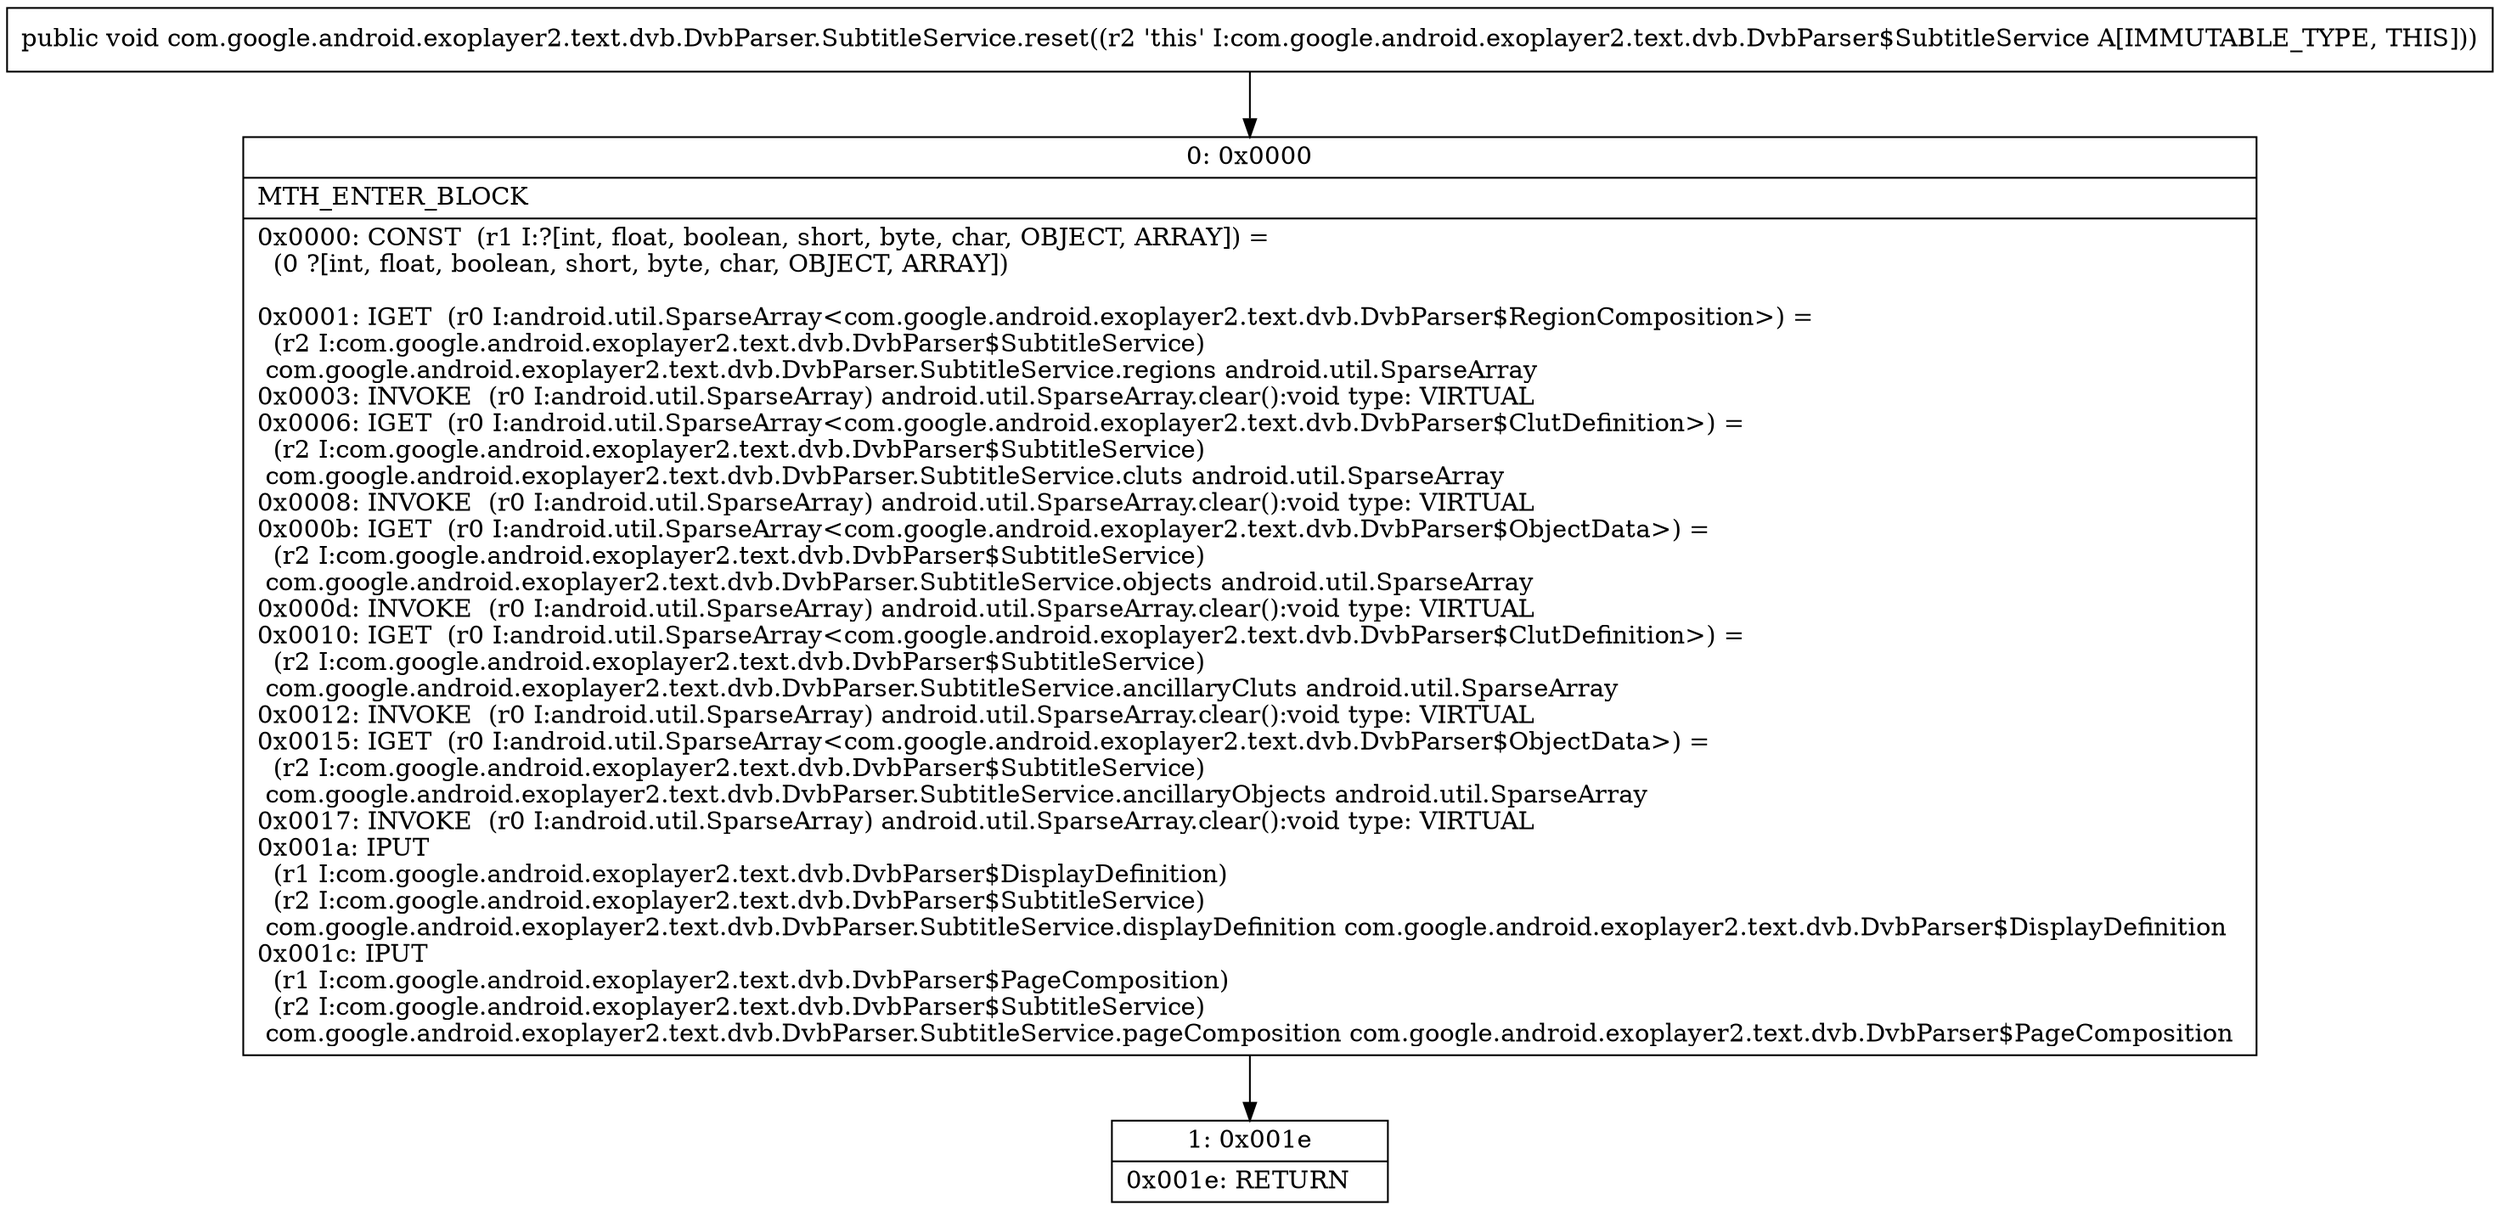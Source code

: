 digraph "CFG forcom.google.android.exoplayer2.text.dvb.DvbParser.SubtitleService.reset()V" {
Node_0 [shape=record,label="{0\:\ 0x0000|MTH_ENTER_BLOCK\l|0x0000: CONST  (r1 I:?[int, float, boolean, short, byte, char, OBJECT, ARRAY]) = \l  (0 ?[int, float, boolean, short, byte, char, OBJECT, ARRAY])\l \l0x0001: IGET  (r0 I:android.util.SparseArray\<com.google.android.exoplayer2.text.dvb.DvbParser$RegionComposition\>) = \l  (r2 I:com.google.android.exoplayer2.text.dvb.DvbParser$SubtitleService)\l com.google.android.exoplayer2.text.dvb.DvbParser.SubtitleService.regions android.util.SparseArray \l0x0003: INVOKE  (r0 I:android.util.SparseArray) android.util.SparseArray.clear():void type: VIRTUAL \l0x0006: IGET  (r0 I:android.util.SparseArray\<com.google.android.exoplayer2.text.dvb.DvbParser$ClutDefinition\>) = \l  (r2 I:com.google.android.exoplayer2.text.dvb.DvbParser$SubtitleService)\l com.google.android.exoplayer2.text.dvb.DvbParser.SubtitleService.cluts android.util.SparseArray \l0x0008: INVOKE  (r0 I:android.util.SparseArray) android.util.SparseArray.clear():void type: VIRTUAL \l0x000b: IGET  (r0 I:android.util.SparseArray\<com.google.android.exoplayer2.text.dvb.DvbParser$ObjectData\>) = \l  (r2 I:com.google.android.exoplayer2.text.dvb.DvbParser$SubtitleService)\l com.google.android.exoplayer2.text.dvb.DvbParser.SubtitleService.objects android.util.SparseArray \l0x000d: INVOKE  (r0 I:android.util.SparseArray) android.util.SparseArray.clear():void type: VIRTUAL \l0x0010: IGET  (r0 I:android.util.SparseArray\<com.google.android.exoplayer2.text.dvb.DvbParser$ClutDefinition\>) = \l  (r2 I:com.google.android.exoplayer2.text.dvb.DvbParser$SubtitleService)\l com.google.android.exoplayer2.text.dvb.DvbParser.SubtitleService.ancillaryCluts android.util.SparseArray \l0x0012: INVOKE  (r0 I:android.util.SparseArray) android.util.SparseArray.clear():void type: VIRTUAL \l0x0015: IGET  (r0 I:android.util.SparseArray\<com.google.android.exoplayer2.text.dvb.DvbParser$ObjectData\>) = \l  (r2 I:com.google.android.exoplayer2.text.dvb.DvbParser$SubtitleService)\l com.google.android.exoplayer2.text.dvb.DvbParser.SubtitleService.ancillaryObjects android.util.SparseArray \l0x0017: INVOKE  (r0 I:android.util.SparseArray) android.util.SparseArray.clear():void type: VIRTUAL \l0x001a: IPUT  \l  (r1 I:com.google.android.exoplayer2.text.dvb.DvbParser$DisplayDefinition)\l  (r2 I:com.google.android.exoplayer2.text.dvb.DvbParser$SubtitleService)\l com.google.android.exoplayer2.text.dvb.DvbParser.SubtitleService.displayDefinition com.google.android.exoplayer2.text.dvb.DvbParser$DisplayDefinition \l0x001c: IPUT  \l  (r1 I:com.google.android.exoplayer2.text.dvb.DvbParser$PageComposition)\l  (r2 I:com.google.android.exoplayer2.text.dvb.DvbParser$SubtitleService)\l com.google.android.exoplayer2.text.dvb.DvbParser.SubtitleService.pageComposition com.google.android.exoplayer2.text.dvb.DvbParser$PageComposition \l}"];
Node_1 [shape=record,label="{1\:\ 0x001e|0x001e: RETURN   \l}"];
MethodNode[shape=record,label="{public void com.google.android.exoplayer2.text.dvb.DvbParser.SubtitleService.reset((r2 'this' I:com.google.android.exoplayer2.text.dvb.DvbParser$SubtitleService A[IMMUTABLE_TYPE, THIS])) }"];
MethodNode -> Node_0;
Node_0 -> Node_1;
}

